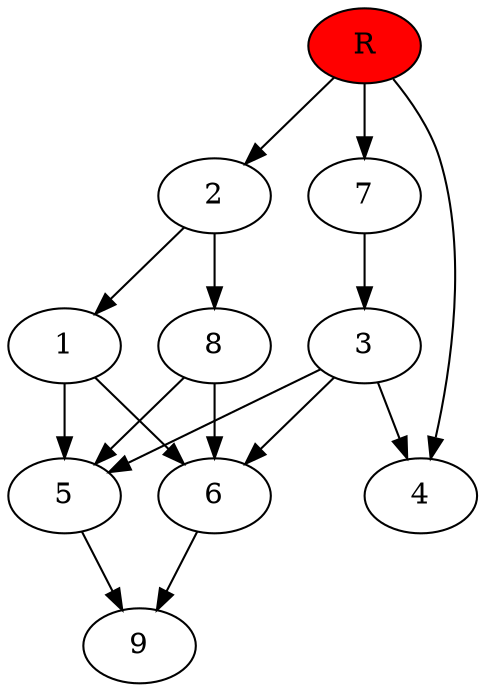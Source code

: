 digraph prb33892 {
	1
	2
	3
	4
	5
	6
	7
	8
	R [fillcolor="#ff0000" style=filled]
	1 -> 5
	1 -> 6
	2 -> 1
	2 -> 8
	3 -> 4
	3 -> 5
	3 -> 6
	5 -> 9
	6 -> 9
	7 -> 3
	8 -> 5
	8 -> 6
	R -> 2
	R -> 4
	R -> 7
}
